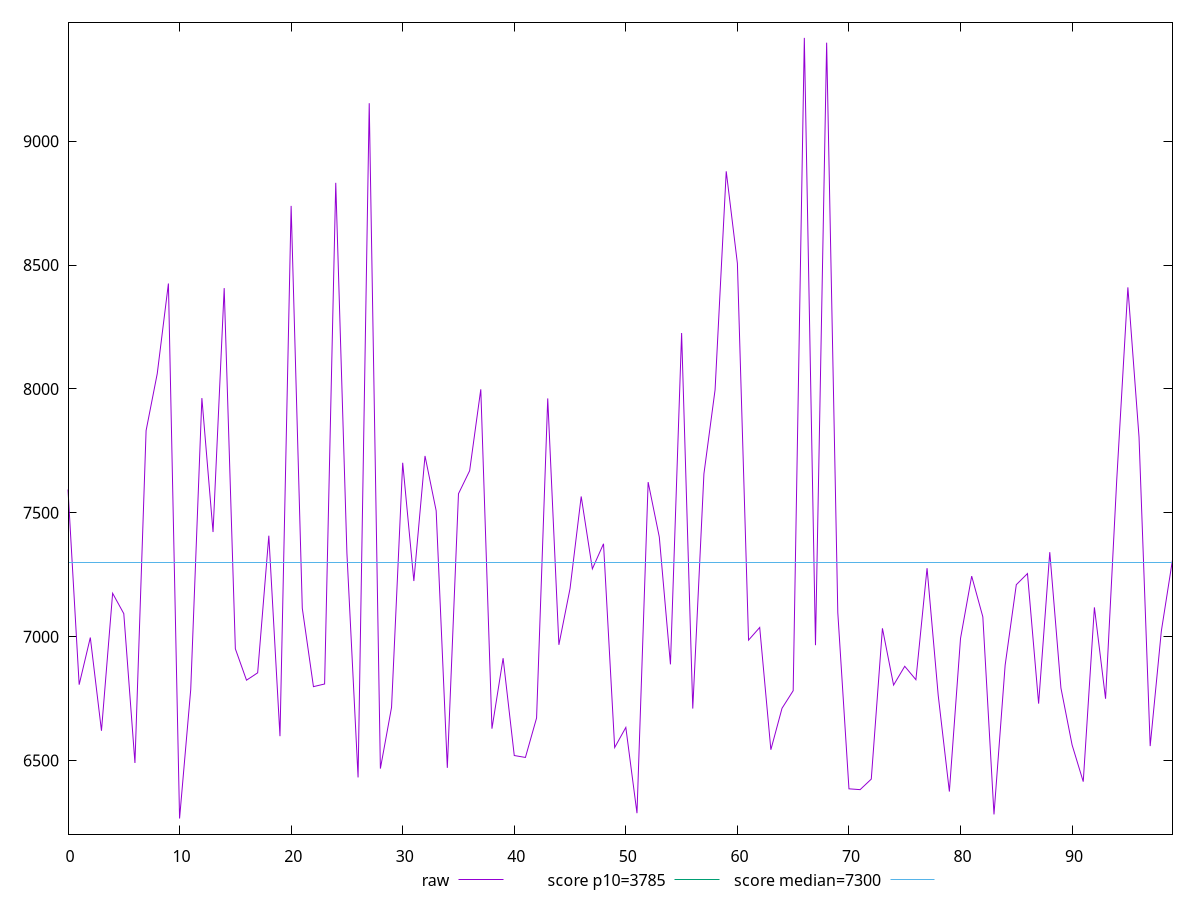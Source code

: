 reset

$raw <<EOF
0 7594.0599999999995
1 6806.442
2 6996.673000000001
3 6620.4485
4 7175.197
5 7093.1759999999995
6 6490.343999999999
7 7831.827000000001
8 8061.88
9 8425.491
10 6266.248
11 6786.352
12 7962.997000000001
13 7422.351999999999
14 8406.887999999999
15 6951.166
16 6824.529
17 6854.334
18 7407.690999999999
19 6598.602000000001
20 8738.6195
21 7114.999500000002
22 6798.486499999999
23 6809.203999999999
24 8831.8145
25 7337.199000000001
26 6432.118999999999
27 9153.244999999999
28 6467.663499999999
29 6714.745000000001
30 7702.054
31 7224.643
32 7729.5154999999995
33 7508.213500000001
34 6470.878500000001
35 7577.023500000001
36 7669.749
37 7998.411499999999
38 6628.825000000001
39 6913.267000000001
40 6520.4794999999995
41 6512.740999999999
42 6671.991500000001
43 7961.572000000002
44 6967.222500000001
45 7194.402
46 7566.044000000002
47 7273.83
48 7375.091
49 6552.772999999999
50 6633.867000000001
51 6287.774000000001
52 7623.9569999999985
53 7402.398999999999
54 6888.437
55 8225.645
56 6709.970500000001
57 7657.292
58 7996.521
59 8878.2845
60 8506.697499999998
61 6986.275
62 7037.3245
63 6543.843000000001
64 6711.191500000001
65 6782.085999999999
66 9416.654999999999
67 6965.771000000001
68 9397.3135
69 7096.931
70 6386.133
71 6382.822
72 6425.3355
73 7033.827000000001
74 6804.782
75 6880.5965
76 6826.478999999999
77 7276.603000000001
78 6763.334000000001
79 6375.132
80 6993.1035
81 7244.484
82 7080.108
83 6282.805
84 6885.142
85 7209.992
86 7254.780999999999
87 6729.892
88 7341.111000000001
89 6793.039999999999
90 6563.4095
91 6415.074999999999
92 7118.388500000001
93 6749.585999999999
94 7631.224500000001
95 8409.998
96 7805.713999999998
97 6558.518000000001
98 7022.7570000000005
99 7310.262
EOF

set key outside below
set xrange [0:99]
set yrange [6203.23986:9479.663139999999]
set trange [6203.23986:9479.663139999999]
set terminal svg size 640, 500 enhanced background rgb 'white'
set output "report_00013_2021-02-09T12-04-24.940Z/interactive/samples/pages+cached+noadtech+nomedia/raw/values.svg"

plot $raw title "raw" with line, \
     3785 title "score p10=3785", \
     7300 title "score median=7300"

reset
